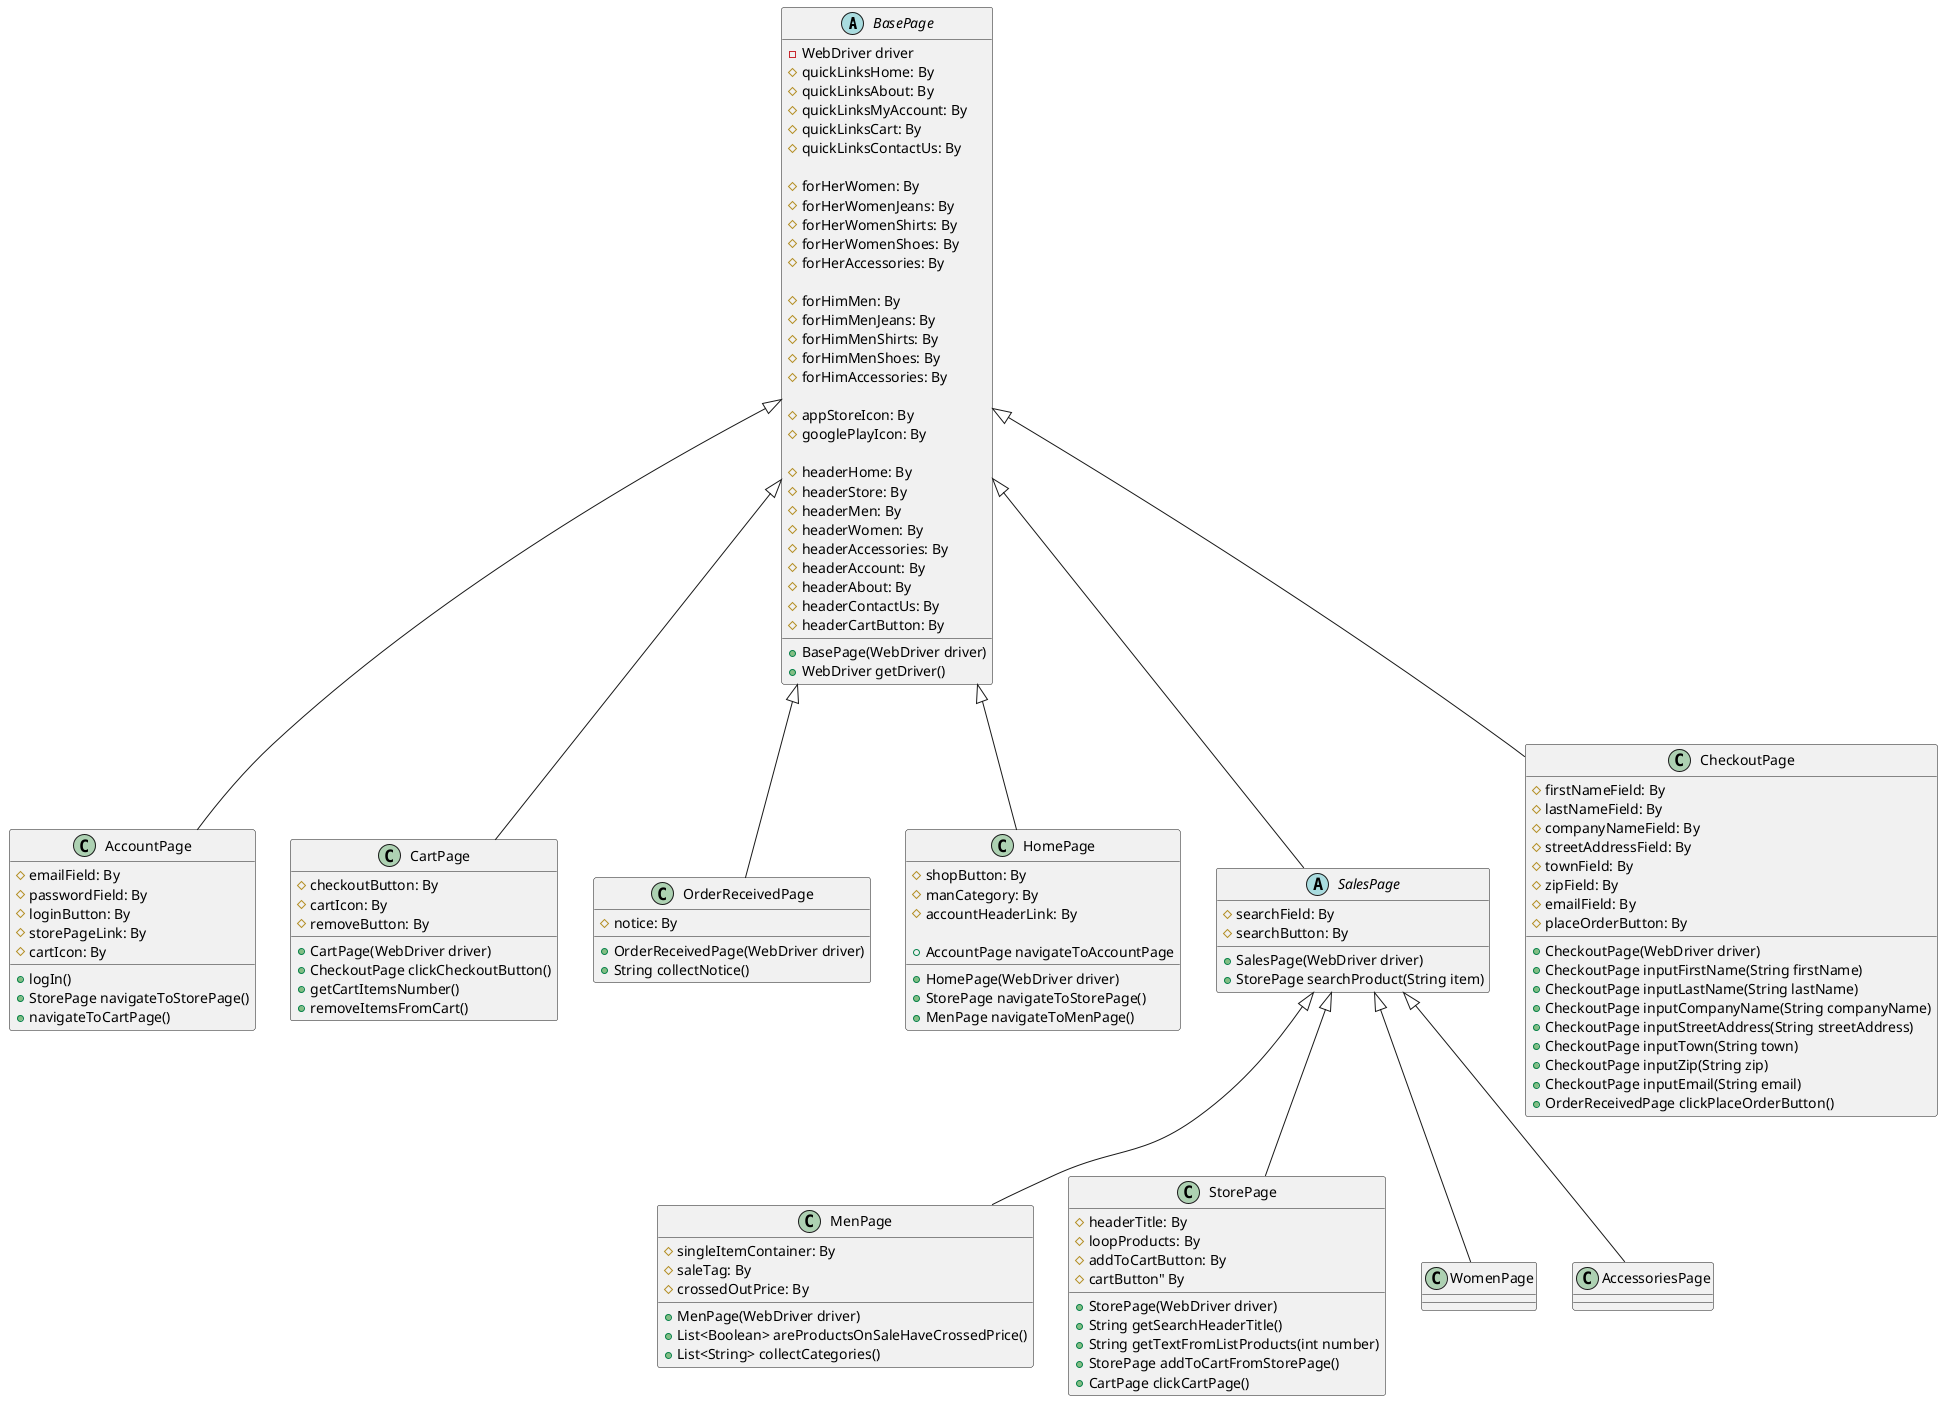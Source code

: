 @startuml
'https://plantuml.com/class-diagram

' hide fields

abstract class BasePage {
- WebDriver driver
# quickLinksHome: By
# quickLinksAbout: By
# quickLinksMyAccount: By
# quickLinksCart: By
# quickLinksContactUs: By

# forHerWomen: By
# forHerWomenJeans: By
# forHerWomenShirts: By
# forHerWomenShoes: By
# forHerAccessories: By

# forHimMen: By
# forHimMenJeans: By
# forHimMenShirts: By
# forHimMenShoes: By
# forHimAccessories: By

# appStoreIcon: By
# googlePlayIcon: By

# headerHome: By
# headerStore: By
# headerMen: By
# headerWomen: By
# headerAccessories: By
# headerAccount: By
# headerAbout: By
# headerContactUs: By
# headerCartButton: By

+ BasePage(WebDriver driver)
+ WebDriver getDriver()

}
class AccountPage {
# emailField: By
# passwordField: By
# loginButton: By
# storePageLink: By
# cartIcon: By
+ logIn()
+ StorePage navigateToStorePage()
+ navigateToCartPage()
}

class CartPage {
# checkoutButton: By
# cartIcon: By
# removeButton: By
+ CartPage(WebDriver driver)
+ CheckoutPage clickCheckoutButton()
+ getCartItemsNumber()
+ removeItemsFromCart()
}

class OrderReceivedPage {
# notice: By

+ OrderReceivedPage(WebDriver driver)
+ String collectNotice()

}

class HomePage{
# shopButton: By
# manCategory: By
# accountHeaderLink: By

+ HomePage(WebDriver driver)
+ StorePage navigateToStorePage()
+ MenPage navigateToMenPage()
+ AccountPage navigateToAccountPage

}

class MenPage{
# singleItemContainer: By
# saleTag: By
# crossedOutPrice: By
+ MenPage(WebDriver driver)
+ List<Boolean> areProductsOnSaleHaveCrossedPrice()
+ List<String> collectCategories()

}
abstract class SalesPage{
# searchField: By
# searchButton: By

+ SalesPage(WebDriver driver)
+ StorePage searchProduct(String item)

}
class CheckoutPage{
# firstNameField: By
# lastNameField: By
# companyNameField: By
# streetAddressField: By
# townField: By
# zipField: By
# emailField: By
# placeOrderButton: By
+ CheckoutPage(WebDriver driver)
+ CheckoutPage inputFirstName(String firstName)
+ CheckoutPage inputLastName(String lastName)
+ CheckoutPage inputCompanyName(String companyName)
+ CheckoutPage inputStreetAddress(String streetAddress)
+ CheckoutPage inputTown(String town)
+ CheckoutPage inputZip(String zip)
+ CheckoutPage inputEmail(String email)
+ OrderReceivedPage clickPlaceOrderButton()
}
class StorePage{
# headerTitle: By
# loopProducts: By
# addToCartButton: By
# cartButton" By

+ StorePage(WebDriver driver)
+ String getSearchHeaderTitle()
+ String getTextFromListProducts(int number)
+ StorePage addToCartFromStorePage()
+ CartPage clickCartPage()
}

BasePage <|-- AccountPage
BasePage <|-- CartPage
BasePage <|-- CheckoutPage
BasePage <|-- HomePage
BasePage <|-- SalesPage
SalesPage <|-- MenPage
SalesPage <|-- WomenPage
SalesPage <|-- StorePage
SalesPage <|-- AccessoriesPage
BasePage <|-- OrderReceivedPage

@enduml